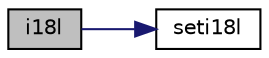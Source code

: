 digraph "i18l"
{
  edge [fontname="Helvetica",fontsize="10",labelfontname="Helvetica",labelfontsize="10"];
  node [fontname="Helvetica",fontsize="10",shape=record];
  rankdir="LR";
  Node1 [label="i18l",height=0.2,width=0.4,color="black", fillcolor="grey75", style="filled", fontcolor="black"];
  Node1 -> Node2 [color="midnightblue",fontsize="10",style="solid",fontname="Helvetica"];
  Node2 [label="seti18l",height=0.2,width=0.4,color="black", fillcolor="white", style="filled",URL="$classss__utils.html#a50f106600a25de036f9b6f0a89a198d5"];
}
